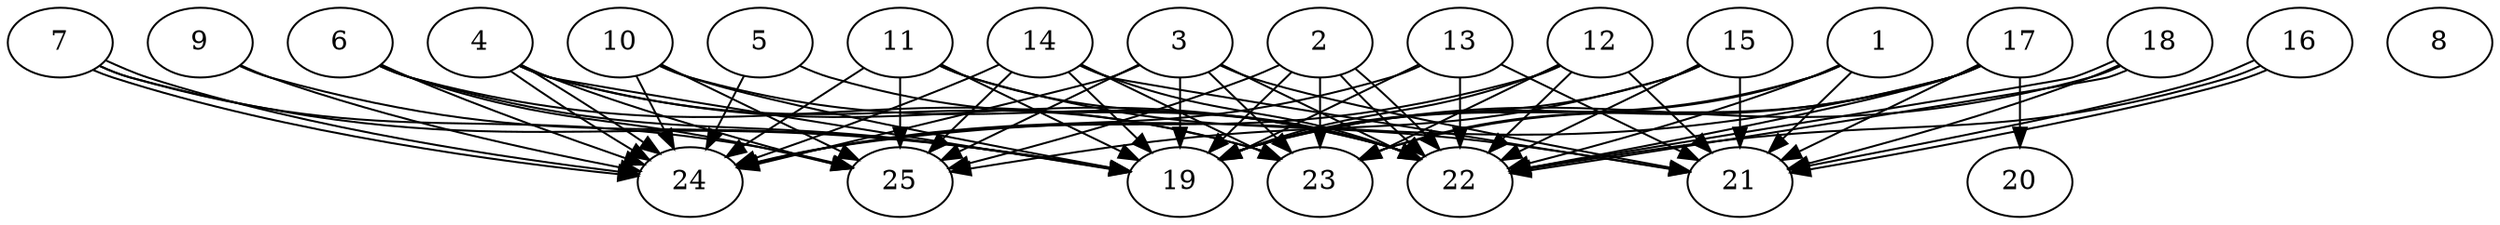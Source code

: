// DAG automatically generated by daggen at Thu Oct  3 14:00:39 2019
// ./daggen --dot -n 25 --ccr 0.4 --fat 0.9 --regular 0.7 --density 0.9 --mindata 5242880 --maxdata 52428800 
digraph G {
  1 [size="93713920", alpha="0.07", expect_size="37485568"] 
  1 -> 19 [size ="37485568"]
  1 -> 21 [size ="37485568"]
  1 -> 22 [size ="37485568"]
  1 -> 23 [size ="37485568"]
  2 [size="31598080", alpha="0.08", expect_size="12639232"] 
  2 -> 19 [size ="12639232"]
  2 -> 22 [size ="12639232"]
  2 -> 22 [size ="12639232"]
  2 -> 23 [size ="12639232"]
  2 -> 25 [size ="12639232"]
  3 [size="61844480", alpha="0.04", expect_size="24737792"] 
  3 -> 19 [size ="24737792"]
  3 -> 21 [size ="24737792"]
  3 -> 22 [size ="24737792"]
  3 -> 23 [size ="24737792"]
  3 -> 24 [size ="24737792"]
  3 -> 25 [size ="24737792"]
  4 [size="94676480", alpha="0.07", expect_size="37870592"] 
  4 -> 19 [size ="37870592"]
  4 -> 22 [size ="37870592"]
  4 -> 23 [size ="37870592"]
  4 -> 24 [size ="37870592"]
  4 -> 24 [size ="37870592"]
  4 -> 25 [size ="37870592"]
  5 [size="103249920", alpha="0.02", expect_size="41299968"] 
  5 -> 22 [size ="41299968"]
  5 -> 24 [size ="41299968"]
  6 [size="107781120", alpha="0.19", expect_size="43112448"] 
  6 -> 19 [size ="43112448"]
  6 -> 23 [size ="43112448"]
  6 -> 24 [size ="43112448"]
  6 -> 25 [size ="43112448"]
  7 [size="98790400", alpha="0.08", expect_size="39516160"] 
  7 -> 19 [size ="39516160"]
  7 -> 24 [size ="39516160"]
  7 -> 24 [size ="39516160"]
  7 -> 25 [size ="39516160"]
  8 [size="15854080", alpha="0.09", expect_size="6341632"] 
  9 [size="122923520", alpha="0.20", expect_size="49169408"] 
  9 -> 19 [size ="49169408"]
  9 -> 24 [size ="49169408"]
  10 [size="16161280", alpha="0.11", expect_size="6464512"] 
  10 -> 19 [size ="6464512"]
  10 -> 22 [size ="6464512"]
  10 -> 24 [size ="6464512"]
  10 -> 25 [size ="6464512"]
  11 [size="101370880", alpha="0.03", expect_size="40548352"] 
  11 -> 19 [size ="40548352"]
  11 -> 21 [size ="40548352"]
  11 -> 22 [size ="40548352"]
  11 -> 24 [size ="40548352"]
  11 -> 25 [size ="40548352"]
  12 [size="22789120", alpha="0.10", expect_size="9115648"] 
  12 -> 19 [size ="9115648"]
  12 -> 21 [size ="9115648"]
  12 -> 22 [size ="9115648"]
  12 -> 23 [size ="9115648"]
  12 -> 24 [size ="9115648"]
  13 [size="72878080", alpha="0.06", expect_size="29151232"] 
  13 -> 19 [size ="29151232"]
  13 -> 21 [size ="29151232"]
  13 -> 22 [size ="29151232"]
  13 -> 24 [size ="29151232"]
  14 [size="96949760", alpha="0.05", expect_size="38779904"] 
  14 -> 19 [size ="38779904"]
  14 -> 21 [size ="38779904"]
  14 -> 22 [size ="38779904"]
  14 -> 23 [size ="38779904"]
  14 -> 24 [size ="38779904"]
  14 -> 25 [size ="38779904"]
  15 [size="17518080", alpha="0.19", expect_size="7007232"] 
  15 -> 19 [size ="7007232"]
  15 -> 21 [size ="7007232"]
  15 -> 22 [size ="7007232"]
  15 -> 25 [size ="7007232"]
  16 [size="28597760", alpha="0.04", expect_size="11439104"] 
  16 -> 21 [size ="11439104"]
  16 -> 21 [size ="11439104"]
  16 -> 22 [size ="11439104"]
  17 [size="23388160", alpha="0.05", expect_size="9355264"] 
  17 -> 19 [size ="9355264"]
  17 -> 20 [size ="9355264"]
  17 -> 21 [size ="9355264"]
  17 -> 22 [size ="9355264"]
  17 -> 23 [size ="9355264"]
  17 -> 24 [size ="9355264"]
  18 [size="71111680", alpha="0.12", expect_size="28444672"] 
  18 -> 19 [size ="28444672"]
  18 -> 21 [size ="28444672"]
  18 -> 22 [size ="28444672"]
  18 -> 22 [size ="28444672"]
  19 [size="123466240", alpha="0.20", expect_size="49386496"] 
  20 [size="121592320", alpha="0.09", expect_size="48636928"] 
  21 [size="66457600", alpha="0.11", expect_size="26583040"] 
  22 [size="81203200", alpha="0.17", expect_size="32481280"] 
  23 [size="21913600", alpha="0.11", expect_size="8765440"] 
  24 [size="54568960", alpha="0.19", expect_size="21827584"] 
  25 [size="82624000", alpha="0.02", expect_size="33049600"] 
}
